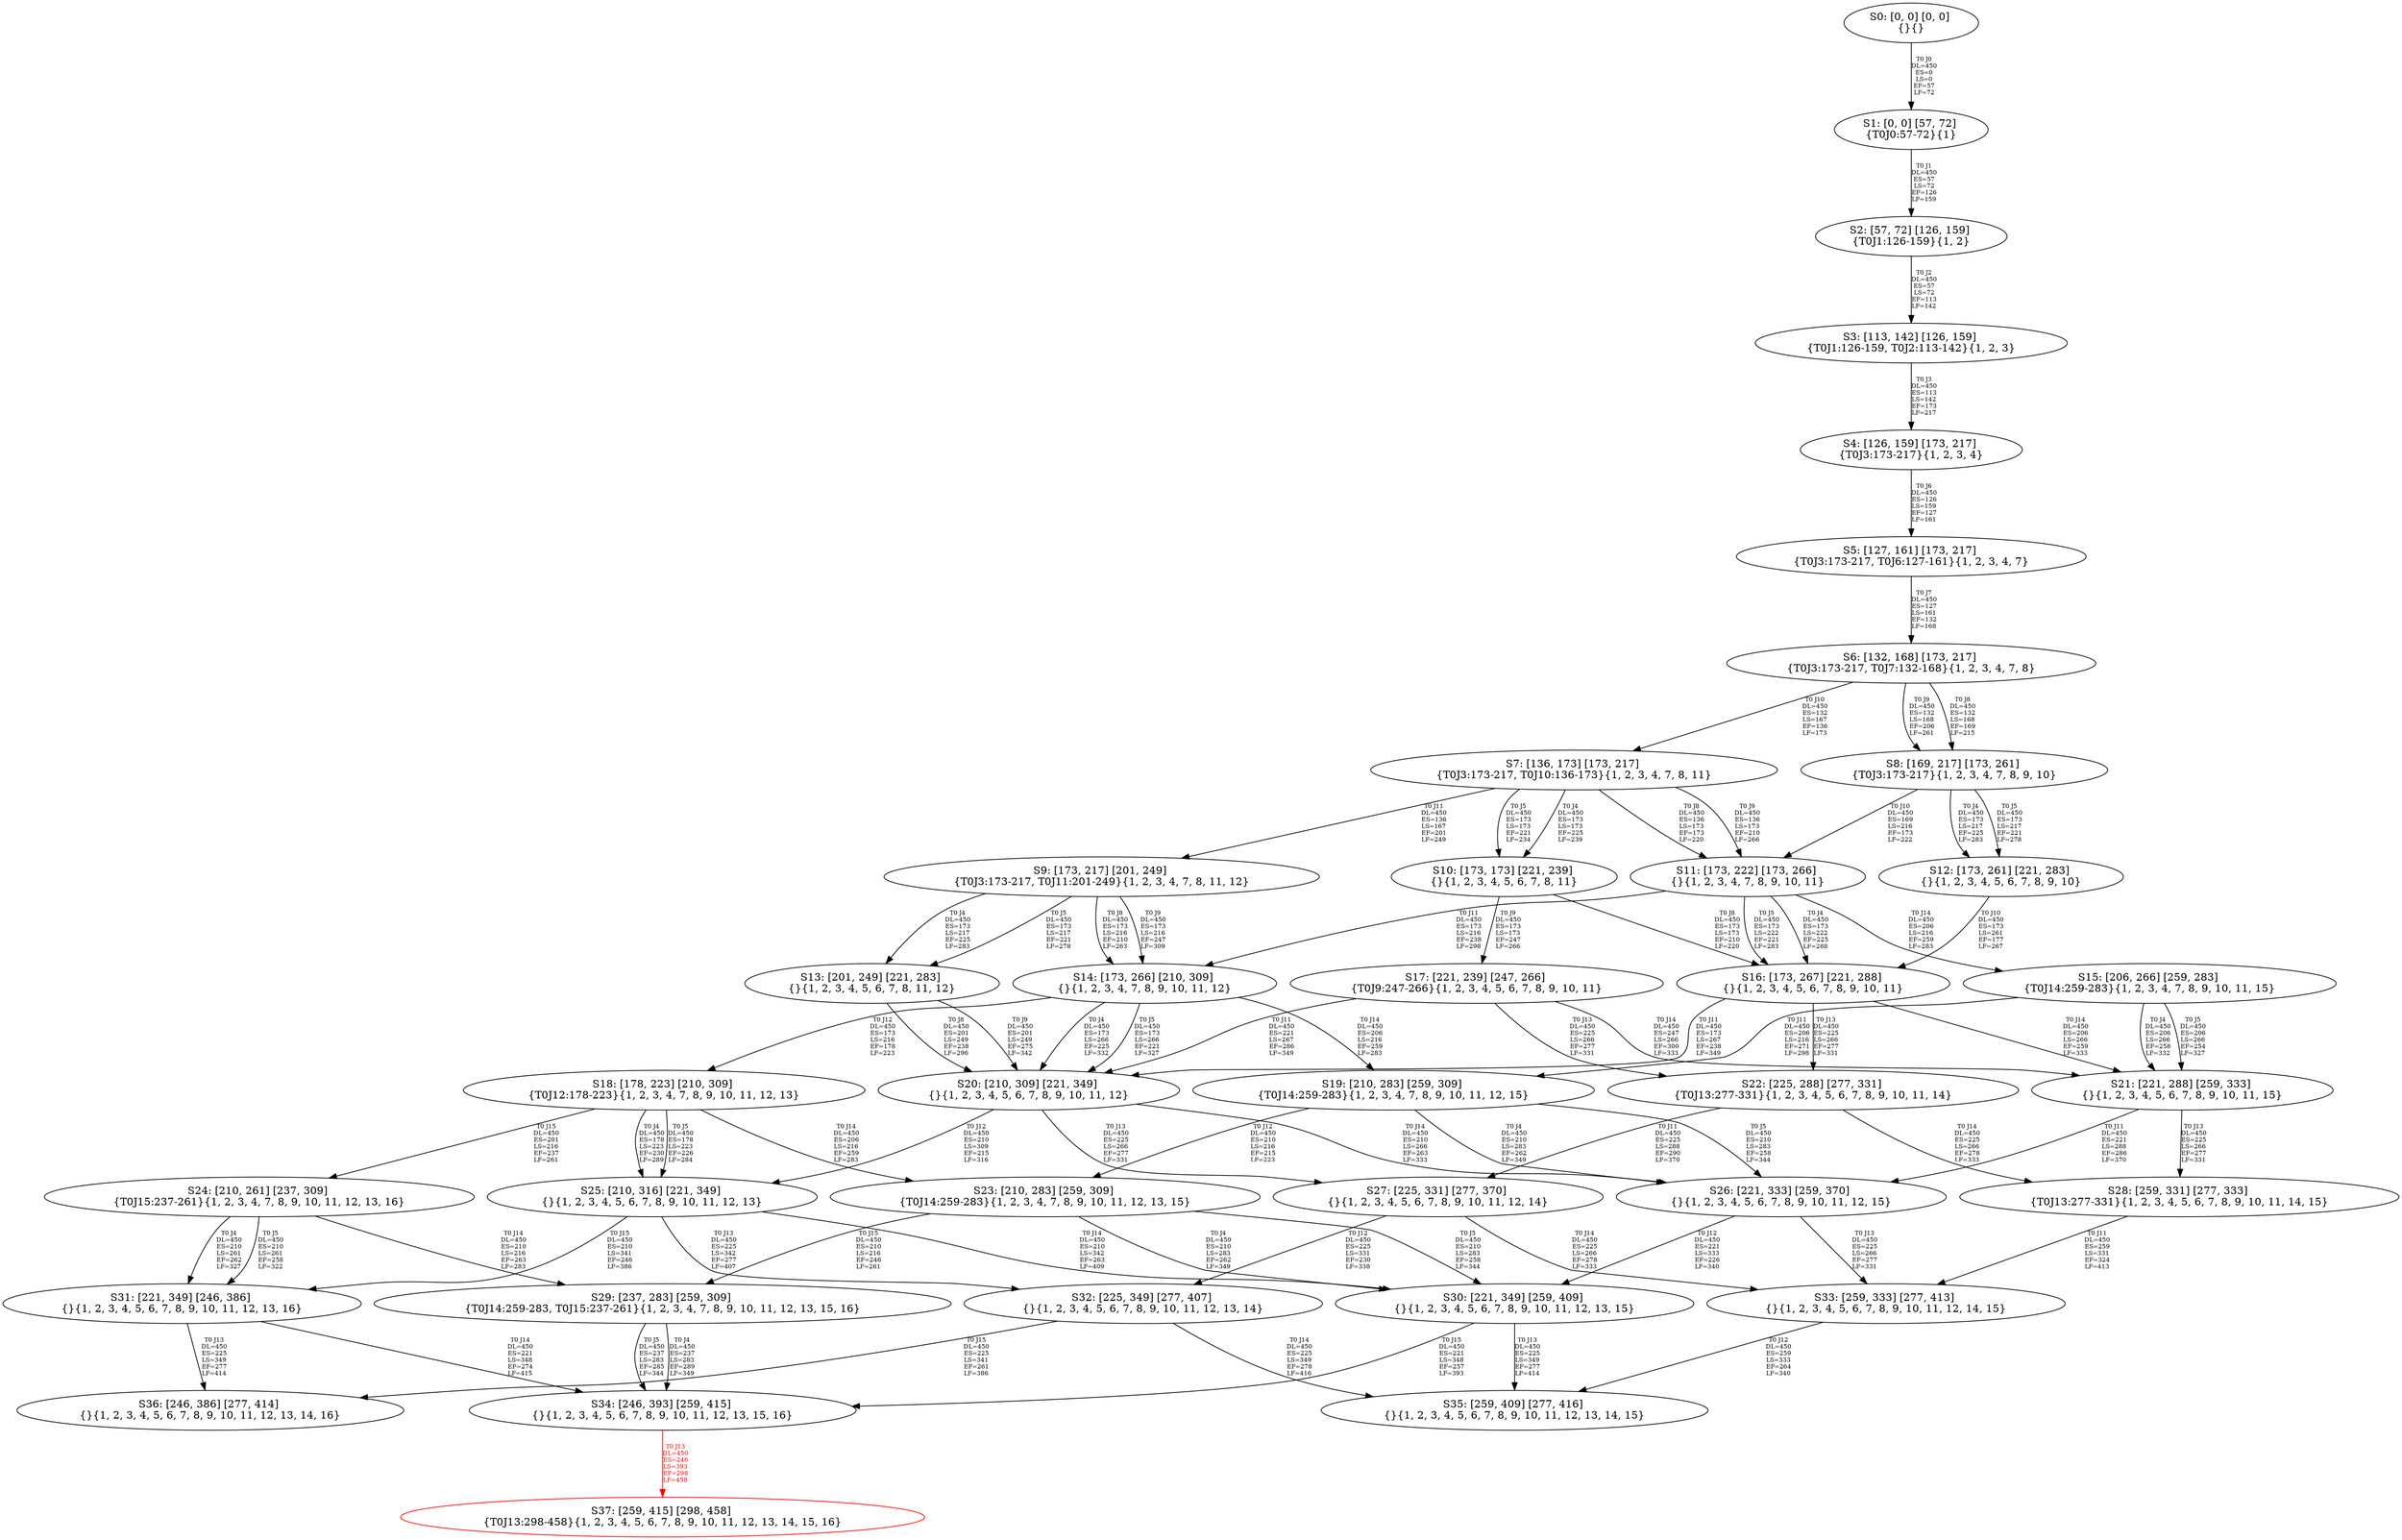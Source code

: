 digraph {
	S0[label="S0: [0, 0] [0, 0] \n{}{}"];
	S1[label="S1: [0, 0] [57, 72] \n{T0J0:57-72}{1}"];
	S2[label="S2: [57, 72] [126, 159] \n{T0J1:126-159}{1, 2}"];
	S3[label="S3: [113, 142] [126, 159] \n{T0J1:126-159, T0J2:113-142}{1, 2, 3}"];
	S4[label="S4: [126, 159] [173, 217] \n{T0J3:173-217}{1, 2, 3, 4}"];
	S5[label="S5: [127, 161] [173, 217] \n{T0J3:173-217, T0J6:127-161}{1, 2, 3, 4, 7}"];
	S6[label="S6: [132, 168] [173, 217] \n{T0J3:173-217, T0J7:132-168}{1, 2, 3, 4, 7, 8}"];
	S7[label="S7: [136, 173] [173, 217] \n{T0J3:173-217, T0J10:136-173}{1, 2, 3, 4, 7, 8, 11}"];
	S8[label="S8: [169, 217] [173, 261] \n{T0J3:173-217}{1, 2, 3, 4, 7, 8, 9, 10}"];
	S9[label="S9: [173, 217] [201, 249] \n{T0J3:173-217, T0J11:201-249}{1, 2, 3, 4, 7, 8, 11, 12}"];
	S10[label="S10: [173, 173] [221, 239] \n{}{1, 2, 3, 4, 5, 6, 7, 8, 11}"];
	S11[label="S11: [173, 222] [173, 266] \n{}{1, 2, 3, 4, 7, 8, 9, 10, 11}"];
	S12[label="S12: [173, 261] [221, 283] \n{}{1, 2, 3, 4, 5, 6, 7, 8, 9, 10}"];
	S13[label="S13: [201, 249] [221, 283] \n{}{1, 2, 3, 4, 5, 6, 7, 8, 11, 12}"];
	S14[label="S14: [173, 266] [210, 309] \n{}{1, 2, 3, 4, 7, 8, 9, 10, 11, 12}"];
	S15[label="S15: [206, 266] [259, 283] \n{T0J14:259-283}{1, 2, 3, 4, 7, 8, 9, 10, 11, 15}"];
	S16[label="S16: [173, 267] [221, 288] \n{}{1, 2, 3, 4, 5, 6, 7, 8, 9, 10, 11}"];
	S17[label="S17: [221, 239] [247, 266] \n{T0J9:247-266}{1, 2, 3, 4, 5, 6, 7, 8, 9, 10, 11}"];
	S18[label="S18: [178, 223] [210, 309] \n{T0J12:178-223}{1, 2, 3, 4, 7, 8, 9, 10, 11, 12, 13}"];
	S19[label="S19: [210, 283] [259, 309] \n{T0J14:259-283}{1, 2, 3, 4, 7, 8, 9, 10, 11, 12, 15}"];
	S20[label="S20: [210, 309] [221, 349] \n{}{1, 2, 3, 4, 5, 6, 7, 8, 9, 10, 11, 12}"];
	S21[label="S21: [221, 288] [259, 333] \n{}{1, 2, 3, 4, 5, 6, 7, 8, 9, 10, 11, 15}"];
	S22[label="S22: [225, 288] [277, 331] \n{T0J13:277-331}{1, 2, 3, 4, 5, 6, 7, 8, 9, 10, 11, 14}"];
	S23[label="S23: [210, 283] [259, 309] \n{T0J14:259-283}{1, 2, 3, 4, 7, 8, 9, 10, 11, 12, 13, 15}"];
	S24[label="S24: [210, 261] [237, 309] \n{T0J15:237-261}{1, 2, 3, 4, 7, 8, 9, 10, 11, 12, 13, 16}"];
	S25[label="S25: [210, 316] [221, 349] \n{}{1, 2, 3, 4, 5, 6, 7, 8, 9, 10, 11, 12, 13}"];
	S26[label="S26: [221, 333] [259, 370] \n{}{1, 2, 3, 4, 5, 6, 7, 8, 9, 10, 11, 12, 15}"];
	S27[label="S27: [225, 331] [277, 370] \n{}{1, 2, 3, 4, 5, 6, 7, 8, 9, 10, 11, 12, 14}"];
	S28[label="S28: [259, 331] [277, 333] \n{T0J13:277-331}{1, 2, 3, 4, 5, 6, 7, 8, 9, 10, 11, 14, 15}"];
	S29[label="S29: [237, 283] [259, 309] \n{T0J14:259-283, T0J15:237-261}{1, 2, 3, 4, 7, 8, 9, 10, 11, 12, 13, 15, 16}"];
	S30[label="S30: [221, 349] [259, 409] \n{}{1, 2, 3, 4, 5, 6, 7, 8, 9, 10, 11, 12, 13, 15}"];
	S31[label="S31: [221, 349] [246, 386] \n{}{1, 2, 3, 4, 5, 6, 7, 8, 9, 10, 11, 12, 13, 16}"];
	S32[label="S32: [225, 349] [277, 407] \n{}{1, 2, 3, 4, 5, 6, 7, 8, 9, 10, 11, 12, 13, 14}"];
	S33[label="S33: [259, 333] [277, 413] \n{}{1, 2, 3, 4, 5, 6, 7, 8, 9, 10, 11, 12, 14, 15}"];
	S34[label="S34: [246, 393] [259, 415] \n{}{1, 2, 3, 4, 5, 6, 7, 8, 9, 10, 11, 12, 13, 15, 16}"];
	S35[label="S35: [259, 409] [277, 416] \n{}{1, 2, 3, 4, 5, 6, 7, 8, 9, 10, 11, 12, 13, 14, 15}"];
	S36[label="S36: [246, 386] [277, 414] \n{}{1, 2, 3, 4, 5, 6, 7, 8, 9, 10, 11, 12, 13, 14, 16}"];
	S37[label="S37: [259, 415] [298, 458] \n{T0J13:298-458}{1, 2, 3, 4, 5, 6, 7, 8, 9, 10, 11, 12, 13, 14, 15, 16}"];
	S0 -> S1[label="T0 J0\nDL=450\nES=0\nLS=0\nEF=57\nLF=72",fontsize=8];
	S1 -> S2[label="T0 J1\nDL=450\nES=57\nLS=72\nEF=126\nLF=159",fontsize=8];
	S2 -> S3[label="T0 J2\nDL=450\nES=57\nLS=72\nEF=113\nLF=142",fontsize=8];
	S3 -> S4[label="T0 J3\nDL=450\nES=113\nLS=142\nEF=173\nLF=217",fontsize=8];
	S4 -> S5[label="T0 J6\nDL=450\nES=126\nLS=159\nEF=127\nLF=161",fontsize=8];
	S5 -> S6[label="T0 J7\nDL=450\nES=127\nLS=161\nEF=132\nLF=168",fontsize=8];
	S6 -> S8[label="T0 J8\nDL=450\nES=132\nLS=168\nEF=169\nLF=215",fontsize=8];
	S6 -> S8[label="T0 J9\nDL=450\nES=132\nLS=168\nEF=206\nLF=261",fontsize=8];
	S6 -> S7[label="T0 J10\nDL=450\nES=132\nLS=167\nEF=136\nLF=173",fontsize=8];
	S7 -> S10[label="T0 J4\nDL=450\nES=173\nLS=173\nEF=225\nLF=239",fontsize=8];
	S7 -> S10[label="T0 J5\nDL=450\nES=173\nLS=173\nEF=221\nLF=234",fontsize=8];
	S7 -> S11[label="T0 J8\nDL=450\nES=136\nLS=173\nEF=173\nLF=220",fontsize=8];
	S7 -> S11[label="T0 J9\nDL=450\nES=136\nLS=173\nEF=210\nLF=266",fontsize=8];
	S7 -> S9[label="T0 J11\nDL=450\nES=136\nLS=167\nEF=201\nLF=249",fontsize=8];
	S8 -> S12[label="T0 J4\nDL=450\nES=173\nLS=217\nEF=225\nLF=283",fontsize=8];
	S8 -> S12[label="T0 J5\nDL=450\nES=173\nLS=217\nEF=221\nLF=278",fontsize=8];
	S8 -> S11[label="T0 J10\nDL=450\nES=169\nLS=216\nEF=173\nLF=222",fontsize=8];
	S9 -> S13[label="T0 J4\nDL=450\nES=173\nLS=217\nEF=225\nLF=283",fontsize=8];
	S9 -> S13[label="T0 J5\nDL=450\nES=173\nLS=217\nEF=221\nLF=278",fontsize=8];
	S9 -> S14[label="T0 J8\nDL=450\nES=173\nLS=216\nEF=210\nLF=263",fontsize=8];
	S9 -> S14[label="T0 J9\nDL=450\nES=173\nLS=216\nEF=247\nLF=309",fontsize=8];
	S10 -> S16[label="T0 J8\nDL=450\nES=173\nLS=173\nEF=210\nLF=220",fontsize=8];
	S10 -> S17[label="T0 J9\nDL=450\nES=173\nLS=173\nEF=247\nLF=266",fontsize=8];
	S11 -> S16[label="T0 J4\nDL=450\nES=173\nLS=222\nEF=225\nLF=288",fontsize=8];
	S11 -> S16[label="T0 J5\nDL=450\nES=173\nLS=222\nEF=221\nLF=283",fontsize=8];
	S11 -> S14[label="T0 J11\nDL=450\nES=173\nLS=216\nEF=238\nLF=298",fontsize=8];
	S11 -> S15[label="T0 J14\nDL=450\nES=206\nLS=216\nEF=259\nLF=283",fontsize=8];
	S12 -> S16[label="T0 J10\nDL=450\nES=173\nLS=261\nEF=177\nLF=267",fontsize=8];
	S13 -> S20[label="T0 J8\nDL=450\nES=201\nLS=249\nEF=238\nLF=296",fontsize=8];
	S13 -> S20[label="T0 J9\nDL=450\nES=201\nLS=249\nEF=275\nLF=342",fontsize=8];
	S14 -> S20[label="T0 J4\nDL=450\nES=173\nLS=266\nEF=225\nLF=332",fontsize=8];
	S14 -> S20[label="T0 J5\nDL=450\nES=173\nLS=266\nEF=221\nLF=327",fontsize=8];
	S14 -> S18[label="T0 J12\nDL=450\nES=173\nLS=216\nEF=178\nLF=223",fontsize=8];
	S14 -> S19[label="T0 J14\nDL=450\nES=206\nLS=216\nEF=259\nLF=283",fontsize=8];
	S15 -> S21[label="T0 J4\nDL=450\nES=206\nLS=266\nEF=258\nLF=332",fontsize=8];
	S15 -> S21[label="T0 J5\nDL=450\nES=206\nLS=266\nEF=254\nLF=327",fontsize=8];
	S15 -> S19[label="T0 J11\nDL=450\nES=206\nLS=216\nEF=271\nLF=298",fontsize=8];
	S16 -> S20[label="T0 J11\nDL=450\nES=173\nLS=267\nEF=238\nLF=349",fontsize=8];
	S16 -> S22[label="T0 J13\nDL=450\nES=225\nLS=266\nEF=277\nLF=331",fontsize=8];
	S16 -> S21[label="T0 J14\nDL=450\nES=206\nLS=266\nEF=259\nLF=333",fontsize=8];
	S17 -> S20[label="T0 J11\nDL=450\nES=221\nLS=267\nEF=286\nLF=349",fontsize=8];
	S17 -> S22[label="T0 J13\nDL=450\nES=225\nLS=266\nEF=277\nLF=331",fontsize=8];
	S17 -> S21[label="T0 J14\nDL=450\nES=247\nLS=266\nEF=300\nLF=333",fontsize=8];
	S18 -> S25[label="T0 J4\nDL=450\nES=178\nLS=223\nEF=230\nLF=289",fontsize=8];
	S18 -> S25[label="T0 J5\nDL=450\nES=178\nLS=223\nEF=226\nLF=284",fontsize=8];
	S18 -> S23[label="T0 J14\nDL=450\nES=206\nLS=216\nEF=259\nLF=283",fontsize=8];
	S18 -> S24[label="T0 J15\nDL=450\nES=201\nLS=216\nEF=237\nLF=261",fontsize=8];
	S19 -> S26[label="T0 J4\nDL=450\nES=210\nLS=283\nEF=262\nLF=349",fontsize=8];
	S19 -> S26[label="T0 J5\nDL=450\nES=210\nLS=283\nEF=258\nLF=344",fontsize=8];
	S19 -> S23[label="T0 J12\nDL=450\nES=210\nLS=216\nEF=215\nLF=223",fontsize=8];
	S20 -> S25[label="T0 J12\nDL=450\nES=210\nLS=309\nEF=215\nLF=316",fontsize=8];
	S20 -> S27[label="T0 J13\nDL=450\nES=225\nLS=266\nEF=277\nLF=331",fontsize=8];
	S20 -> S26[label="T0 J14\nDL=450\nES=210\nLS=266\nEF=263\nLF=333",fontsize=8];
	S21 -> S26[label="T0 J11\nDL=450\nES=221\nLS=288\nEF=286\nLF=370",fontsize=8];
	S21 -> S28[label="T0 J13\nDL=450\nES=225\nLS=266\nEF=277\nLF=331",fontsize=8];
	S22 -> S27[label="T0 J11\nDL=450\nES=225\nLS=288\nEF=290\nLF=370",fontsize=8];
	S22 -> S28[label="T0 J14\nDL=450\nES=225\nLS=266\nEF=278\nLF=333",fontsize=8];
	S23 -> S30[label="T0 J4\nDL=450\nES=210\nLS=283\nEF=262\nLF=349",fontsize=8];
	S23 -> S30[label="T0 J5\nDL=450\nES=210\nLS=283\nEF=258\nLF=344",fontsize=8];
	S23 -> S29[label="T0 J15\nDL=450\nES=210\nLS=216\nEF=246\nLF=261",fontsize=8];
	S24 -> S31[label="T0 J4\nDL=450\nES=210\nLS=261\nEF=262\nLF=327",fontsize=8];
	S24 -> S31[label="T0 J5\nDL=450\nES=210\nLS=261\nEF=258\nLF=322",fontsize=8];
	S24 -> S29[label="T0 J14\nDL=450\nES=210\nLS=216\nEF=263\nLF=283",fontsize=8];
	S25 -> S32[label="T0 J13\nDL=450\nES=225\nLS=342\nEF=277\nLF=407",fontsize=8];
	S25 -> S30[label="T0 J14\nDL=450\nES=210\nLS=342\nEF=263\nLF=409",fontsize=8];
	S25 -> S31[label="T0 J15\nDL=450\nES=210\nLS=341\nEF=246\nLF=386",fontsize=8];
	S26 -> S30[label="T0 J12\nDL=450\nES=221\nLS=333\nEF=226\nLF=340",fontsize=8];
	S26 -> S33[label="T0 J13\nDL=450\nES=225\nLS=266\nEF=277\nLF=331",fontsize=8];
	S27 -> S32[label="T0 J12\nDL=450\nES=225\nLS=331\nEF=230\nLF=338",fontsize=8];
	S27 -> S33[label="T0 J14\nDL=450\nES=225\nLS=266\nEF=278\nLF=333",fontsize=8];
	S28 -> S33[label="T0 J11\nDL=450\nES=259\nLS=331\nEF=324\nLF=413",fontsize=8];
	S29 -> S34[label="T0 J4\nDL=450\nES=237\nLS=283\nEF=289\nLF=349",fontsize=8];
	S29 -> S34[label="T0 J5\nDL=450\nES=237\nLS=283\nEF=285\nLF=344",fontsize=8];
	S30 -> S35[label="T0 J13\nDL=450\nES=225\nLS=349\nEF=277\nLF=414",fontsize=8];
	S30 -> S34[label="T0 J15\nDL=450\nES=221\nLS=348\nEF=257\nLF=393",fontsize=8];
	S31 -> S36[label="T0 J13\nDL=450\nES=225\nLS=349\nEF=277\nLF=414",fontsize=8];
	S31 -> S34[label="T0 J14\nDL=450\nES=221\nLS=348\nEF=274\nLF=415",fontsize=8];
	S32 -> S35[label="T0 J14\nDL=450\nES=225\nLS=349\nEF=278\nLF=416",fontsize=8];
	S32 -> S36[label="T0 J15\nDL=450\nES=225\nLS=341\nEF=261\nLF=386",fontsize=8];
	S33 -> S35[label="T0 J12\nDL=450\nES=259\nLS=333\nEF=264\nLF=340",fontsize=8];
	S34 -> S37[label="T0 J13\nDL=450\nES=246\nLS=393\nEF=298\nLF=458",color=Red,fontcolor=Red,fontsize=8];
S37[color=Red];
}
